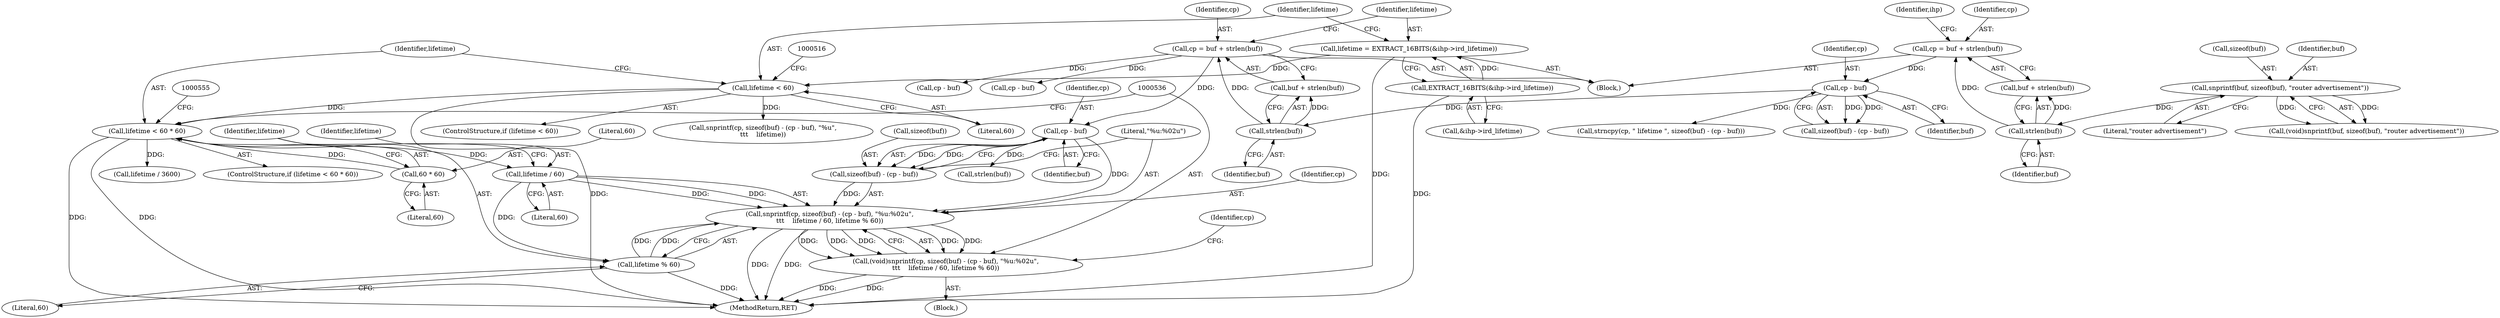 digraph "0_tcpdump_2b62d1dda41590db29368ec7ba5f4faf3464765a@API" {
"1000537" [label="(Call,snprintf(cp, sizeof(buf) - (cp - buf), \"%u:%02u\",\n\t\t\t    lifetime / 60, lifetime % 60))"];
"1000542" [label="(Call,cp - buf)"];
"1000497" [label="(Call,cp = buf + strlen(buf))"];
"1000501" [label="(Call,strlen(buf))"];
"1000494" [label="(Call,cp - buf)"];
"1000469" [label="(Call,cp = buf + strlen(buf))"];
"1000473" [label="(Call,strlen(buf))"];
"1000464" [label="(Call,snprintf(buf, sizeof(buf), \"router advertisement\"))"];
"1000539" [label="(Call,sizeof(buf) - (cp - buf))"];
"1000546" [label="(Call,lifetime / 60)"];
"1000529" [label="(Call,lifetime < 60 * 60)"];
"1000511" [label="(Call,lifetime < 60)"];
"1000503" [label="(Call,lifetime = EXTRACT_16BITS(&ihp->ird_lifetime))"];
"1000505" [label="(Call,EXTRACT_16BITS(&ihp->ird_lifetime))"];
"1000531" [label="(Call,60 * 60)"];
"1000549" [label="(Call,lifetime % 60)"];
"1000535" [label="(Call,(void)snprintf(cp, sizeof(buf) - (cp - buf), \"%u:%02u\",\n\t\t\t    lifetime / 60, lifetime % 60))"];
"1000551" [label="(Literal,60)"];
"1000469" [label="(Call,cp = buf + strlen(buf))"];
"1000540" [label="(Call,sizeof(buf))"];
"1000530" [label="(Identifier,lifetime)"];
"1000539" [label="(Call,sizeof(buf) - (cp - buf))"];
"1000491" [label="(Call,sizeof(buf) - (cp - buf))"];
"1000495" [label="(Identifier,cp)"];
"1000470" [label="(Identifier,cp)"];
"1000547" [label="(Identifier,lifetime)"];
"1000548" [label="(Literal,60)"];
"1000565" [label="(Call,lifetime / 3600)"];
"1000503" [label="(Call,lifetime = EXTRACT_16BITS(&ihp->ird_lifetime))"];
"1000504" [label="(Identifier,lifetime)"];
"1000561" [label="(Call,cp - buf)"];
"1000577" [label="(Identifier,cp)"];
"1000462" [label="(Call,(void)snprintf(buf, sizeof(buf), \"router advertisement\"))"];
"1000542" [label="(Call,cp - buf)"];
"1000543" [label="(Identifier,cp)"];
"1000510" [label="(ControlStructure,if (lifetime < 60))"];
"1000549" [label="(Call,lifetime % 60)"];
"1000498" [label="(Identifier,cp)"];
"1000550" [label="(Identifier,lifetime)"];
"1000531" [label="(Call,60 * 60)"];
"1000506" [label="(Call,&ihp->ird_lifetime)"];
"1000494" [label="(Call,cp - buf)"];
"1000476" [label="(Identifier,ihp)"];
"1000529" [label="(Call,lifetime < 60 * 60)"];
"1000497" [label="(Call,cp = buf + strlen(buf))"];
"1000456" [label="(Block,)"];
"1000580" [label="(Call,strlen(buf))"];
"1000537" [label="(Call,snprintf(cp, sizeof(buf) - (cp - buf), \"%u:%02u\",\n\t\t\t    lifetime / 60, lifetime % 60))"];
"1000522" [label="(Call,cp - buf)"];
"1000528" [label="(ControlStructure,if (lifetime < 60 * 60))"];
"1000473" [label="(Call,strlen(buf))"];
"1000502" [label="(Identifier,buf)"];
"1000534" [label="(Block,)"];
"1000535" [label="(Call,(void)snprintf(cp, sizeof(buf) - (cp - buf), \"%u:%02u\",\n\t\t\t    lifetime / 60, lifetime % 60))"];
"1000511" [label="(Call,lifetime < 60)"];
"1000512" [label="(Identifier,lifetime)"];
"1000474" [label="(Identifier,buf)"];
"1000533" [label="(Literal,60)"];
"1000517" [label="(Call,snprintf(cp, sizeof(buf) - (cp - buf), \"%u\",\n\t\t\t    lifetime))"];
"1000465" [label="(Identifier,buf)"];
"1000544" [label="(Identifier,buf)"];
"1000468" [label="(Literal,\"router advertisement\")"];
"1000501" [label="(Call,strlen(buf))"];
"1000466" [label="(Call,sizeof(buf))"];
"1000538" [label="(Identifier,cp)"];
"1000496" [label="(Identifier,buf)"];
"1001260" [label="(MethodReturn,RET)"];
"1000464" [label="(Call,snprintf(buf, sizeof(buf), \"router advertisement\"))"];
"1000471" [label="(Call,buf + strlen(buf))"];
"1000488" [label="(Call,strncpy(cp, \" lifetime \", sizeof(buf) - (cp - buf)))"];
"1000545" [label="(Literal,\"%u:%02u\")"];
"1000546" [label="(Call,lifetime / 60)"];
"1000532" [label="(Literal,60)"];
"1000499" [label="(Call,buf + strlen(buf))"];
"1000513" [label="(Literal,60)"];
"1000505" [label="(Call,EXTRACT_16BITS(&ihp->ird_lifetime))"];
"1000537" -> "1000535"  [label="AST: "];
"1000537" -> "1000549"  [label="CFG: "];
"1000538" -> "1000537"  [label="AST: "];
"1000539" -> "1000537"  [label="AST: "];
"1000545" -> "1000537"  [label="AST: "];
"1000546" -> "1000537"  [label="AST: "];
"1000549" -> "1000537"  [label="AST: "];
"1000535" -> "1000537"  [label="CFG: "];
"1000537" -> "1001260"  [label="DDG: "];
"1000537" -> "1001260"  [label="DDG: "];
"1000537" -> "1000535"  [label="DDG: "];
"1000537" -> "1000535"  [label="DDG: "];
"1000537" -> "1000535"  [label="DDG: "];
"1000537" -> "1000535"  [label="DDG: "];
"1000537" -> "1000535"  [label="DDG: "];
"1000542" -> "1000537"  [label="DDG: "];
"1000539" -> "1000537"  [label="DDG: "];
"1000546" -> "1000537"  [label="DDG: "];
"1000546" -> "1000537"  [label="DDG: "];
"1000549" -> "1000537"  [label="DDG: "];
"1000549" -> "1000537"  [label="DDG: "];
"1000542" -> "1000539"  [label="AST: "];
"1000542" -> "1000544"  [label="CFG: "];
"1000543" -> "1000542"  [label="AST: "];
"1000544" -> "1000542"  [label="AST: "];
"1000539" -> "1000542"  [label="CFG: "];
"1000542" -> "1000539"  [label="DDG: "];
"1000542" -> "1000539"  [label="DDG: "];
"1000497" -> "1000542"  [label="DDG: "];
"1000542" -> "1000580"  [label="DDG: "];
"1000497" -> "1000456"  [label="AST: "];
"1000497" -> "1000499"  [label="CFG: "];
"1000498" -> "1000497"  [label="AST: "];
"1000499" -> "1000497"  [label="AST: "];
"1000504" -> "1000497"  [label="CFG: "];
"1000501" -> "1000497"  [label="DDG: "];
"1000497" -> "1000522"  [label="DDG: "];
"1000497" -> "1000561"  [label="DDG: "];
"1000501" -> "1000499"  [label="AST: "];
"1000501" -> "1000502"  [label="CFG: "];
"1000502" -> "1000501"  [label="AST: "];
"1000499" -> "1000501"  [label="CFG: "];
"1000501" -> "1000499"  [label="DDG: "];
"1000494" -> "1000501"  [label="DDG: "];
"1000494" -> "1000491"  [label="AST: "];
"1000494" -> "1000496"  [label="CFG: "];
"1000495" -> "1000494"  [label="AST: "];
"1000496" -> "1000494"  [label="AST: "];
"1000491" -> "1000494"  [label="CFG: "];
"1000494" -> "1000488"  [label="DDG: "];
"1000494" -> "1000491"  [label="DDG: "];
"1000494" -> "1000491"  [label="DDG: "];
"1000469" -> "1000494"  [label="DDG: "];
"1000469" -> "1000456"  [label="AST: "];
"1000469" -> "1000471"  [label="CFG: "];
"1000470" -> "1000469"  [label="AST: "];
"1000471" -> "1000469"  [label="AST: "];
"1000476" -> "1000469"  [label="CFG: "];
"1000473" -> "1000469"  [label="DDG: "];
"1000473" -> "1000471"  [label="AST: "];
"1000473" -> "1000474"  [label="CFG: "];
"1000474" -> "1000473"  [label="AST: "];
"1000471" -> "1000473"  [label="CFG: "];
"1000473" -> "1000471"  [label="DDG: "];
"1000464" -> "1000473"  [label="DDG: "];
"1000464" -> "1000462"  [label="AST: "];
"1000464" -> "1000468"  [label="CFG: "];
"1000465" -> "1000464"  [label="AST: "];
"1000466" -> "1000464"  [label="AST: "];
"1000468" -> "1000464"  [label="AST: "];
"1000462" -> "1000464"  [label="CFG: "];
"1000464" -> "1000462"  [label="DDG: "];
"1000464" -> "1000462"  [label="DDG: "];
"1000540" -> "1000539"  [label="AST: "];
"1000545" -> "1000539"  [label="CFG: "];
"1000546" -> "1000548"  [label="CFG: "];
"1000547" -> "1000546"  [label="AST: "];
"1000548" -> "1000546"  [label="AST: "];
"1000550" -> "1000546"  [label="CFG: "];
"1000529" -> "1000546"  [label="DDG: "];
"1000546" -> "1000549"  [label="DDG: "];
"1000529" -> "1000528"  [label="AST: "];
"1000529" -> "1000531"  [label="CFG: "];
"1000530" -> "1000529"  [label="AST: "];
"1000531" -> "1000529"  [label="AST: "];
"1000536" -> "1000529"  [label="CFG: "];
"1000555" -> "1000529"  [label="CFG: "];
"1000529" -> "1001260"  [label="DDG: "];
"1000529" -> "1001260"  [label="DDG: "];
"1000511" -> "1000529"  [label="DDG: "];
"1000531" -> "1000529"  [label="DDG: "];
"1000529" -> "1000565"  [label="DDG: "];
"1000511" -> "1000510"  [label="AST: "];
"1000511" -> "1000513"  [label="CFG: "];
"1000512" -> "1000511"  [label="AST: "];
"1000513" -> "1000511"  [label="AST: "];
"1000516" -> "1000511"  [label="CFG: "];
"1000530" -> "1000511"  [label="CFG: "];
"1000511" -> "1001260"  [label="DDG: "];
"1000503" -> "1000511"  [label="DDG: "];
"1000511" -> "1000517"  [label="DDG: "];
"1000503" -> "1000456"  [label="AST: "];
"1000503" -> "1000505"  [label="CFG: "];
"1000504" -> "1000503"  [label="AST: "];
"1000505" -> "1000503"  [label="AST: "];
"1000512" -> "1000503"  [label="CFG: "];
"1000503" -> "1001260"  [label="DDG: "];
"1000505" -> "1000503"  [label="DDG: "];
"1000505" -> "1000506"  [label="CFG: "];
"1000506" -> "1000505"  [label="AST: "];
"1000505" -> "1001260"  [label="DDG: "];
"1000531" -> "1000533"  [label="CFG: "];
"1000532" -> "1000531"  [label="AST: "];
"1000533" -> "1000531"  [label="AST: "];
"1000549" -> "1000551"  [label="CFG: "];
"1000550" -> "1000549"  [label="AST: "];
"1000551" -> "1000549"  [label="AST: "];
"1000549" -> "1001260"  [label="DDG: "];
"1000535" -> "1000534"  [label="AST: "];
"1000536" -> "1000535"  [label="AST: "];
"1000577" -> "1000535"  [label="CFG: "];
"1000535" -> "1001260"  [label="DDG: "];
"1000535" -> "1001260"  [label="DDG: "];
}
